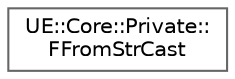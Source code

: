 digraph "Graphical Class Hierarchy"
{
 // INTERACTIVE_SVG=YES
 // LATEX_PDF_SIZE
  bgcolor="transparent";
  edge [fontname=Helvetica,fontsize=10,labelfontname=Helvetica,labelfontsize=10];
  node [fontname=Helvetica,fontsize=10,shape=box,height=0.2,width=0.4];
  rankdir="LR";
  Node0 [id="Node000000",label="UE::Core::Private::\lFFromStrCast",height=0.2,width=0.4,color="grey40", fillcolor="white", style="filled",URL="$d7/d2d/structUE_1_1Core_1_1Private_1_1FFromStrCast.html",tooltip=" "];
}
